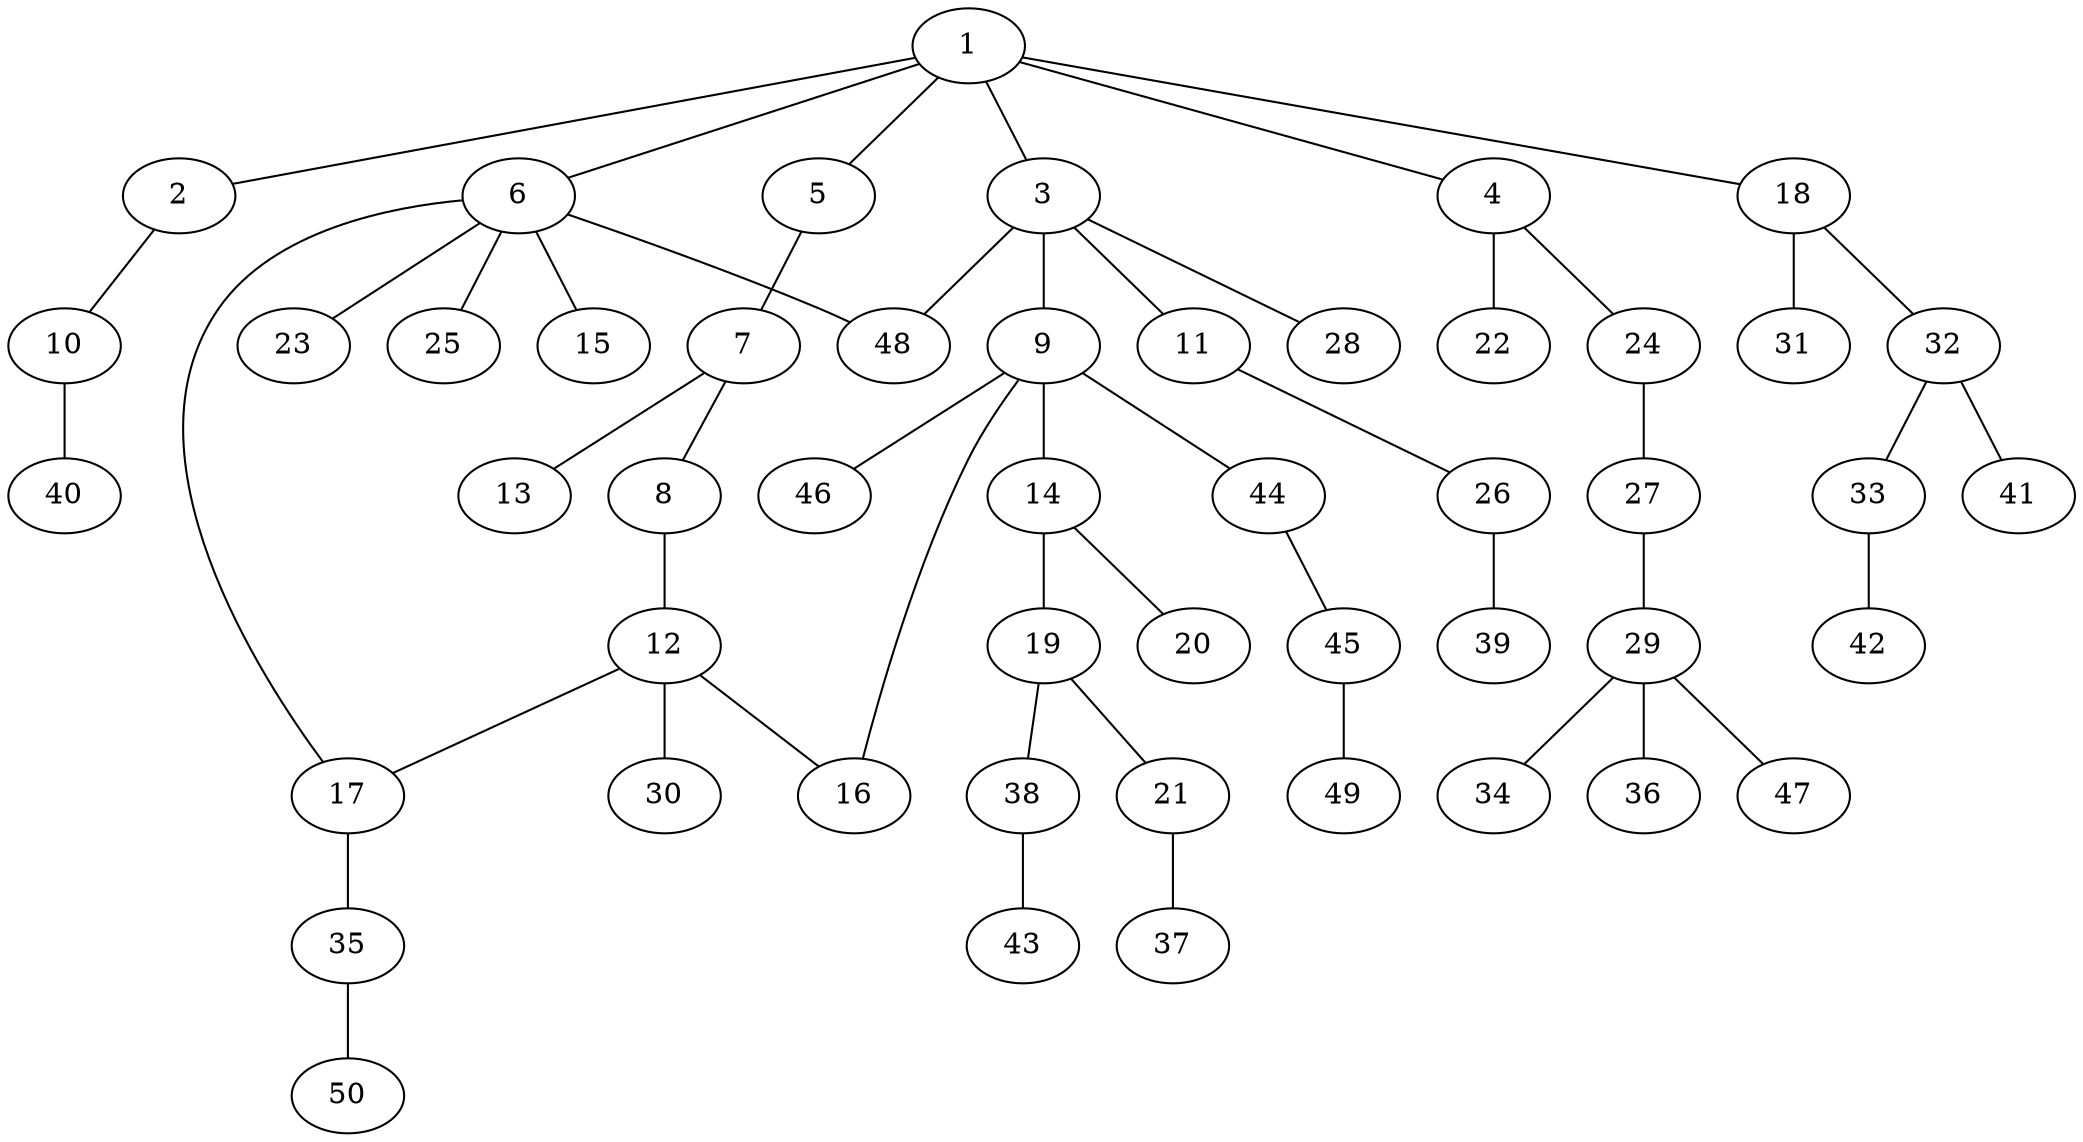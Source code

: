 graph graphname {1--2
1--3
1--4
1--5
1--6
1--18
2--10
3--9
3--11
3--28
3--48
4--22
4--24
5--7
6--15
6--17
6--23
6--25
6--48
7--8
7--13
8--12
9--14
9--16
9--44
9--46
10--40
11--26
12--16
12--17
12--30
14--19
14--20
17--35
18--31
18--32
19--21
19--38
21--37
24--27
26--39
27--29
29--34
29--36
29--47
32--33
32--41
33--42
35--50
38--43
44--45
45--49
}